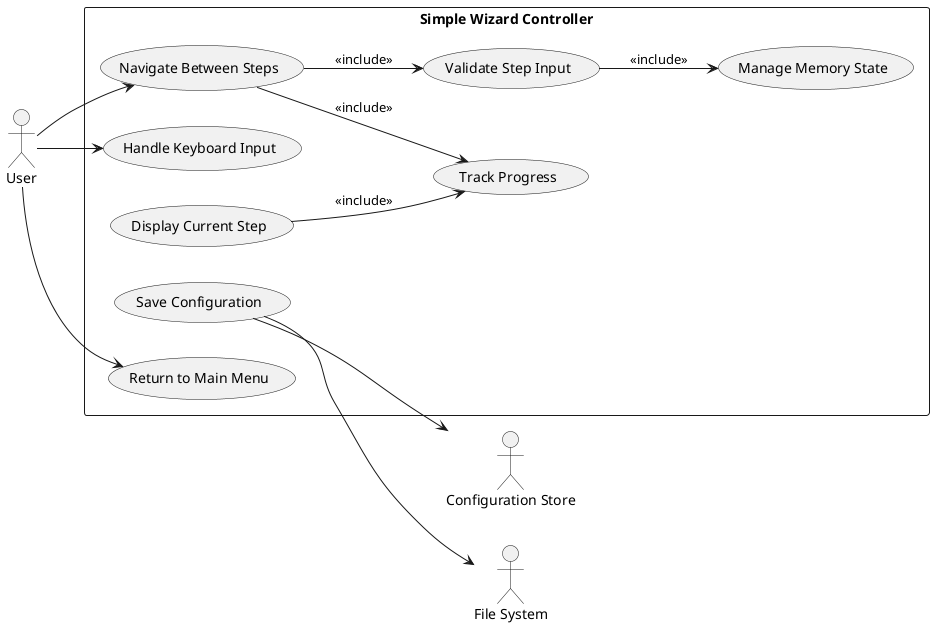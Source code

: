 @startuml
left to right direction
actor "User" as user
actor "Configuration Store" as config
actor "File System" as fs

rectangle "Simple Wizard Controller" {
  usecase "Navigate Between Steps" as UC1
  usecase "Track Progress" as UC2
  usecase "Validate Step Input" as UC3
  usecase "Manage Memory State" as UC4
  usecase "Handle Keyboard Input" as UC5
  usecase "Display Current Step" as UC6
  usecase "Save Configuration" as UC7
  usecase "Return to Main Menu" as UC8
}

user --> UC1
user --> UC5
user --> UC8
UC1 --> UC2 : <<include>>
UC1 --> UC3 : <<include>>
UC3 --> UC4 : <<include>>
UC6 --> UC2 : <<include>>
UC7 --> config
UC7 --> fs
@enduml